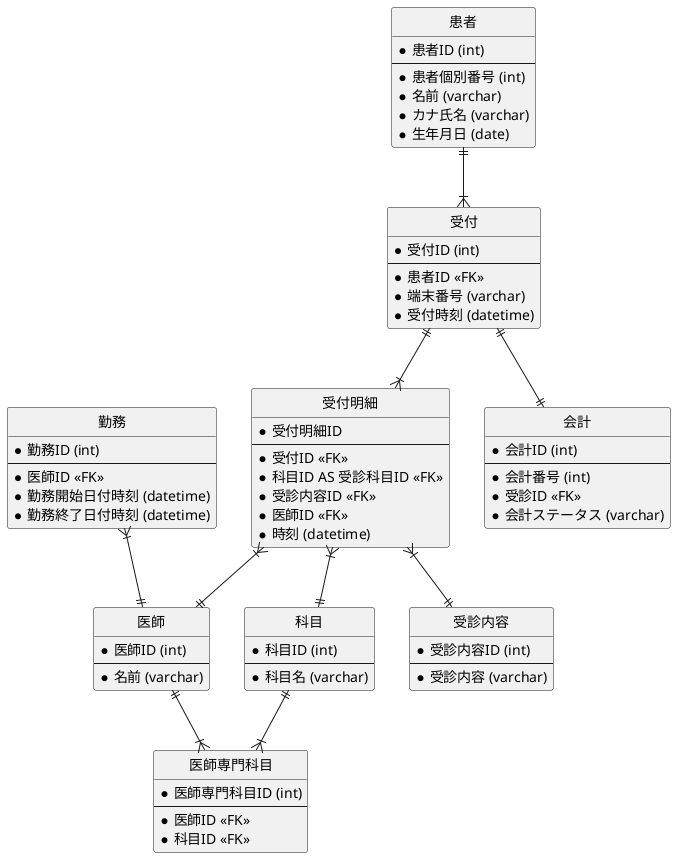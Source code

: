 @startuml database-design-2

' hide the spot
hide circle
' avoid problems with angled crows feet
' skinparam linetype ortho

entity 受付 {
  *受付ID (int)
  --
  *患者ID <<FK>>
  *端末番号 (varchar)
  *受付時刻 (datetime)
}

entity 受付明細 {
  *受付明細ID
  --
  *受付ID <<FK>>
  *科目ID AS 受診科目ID <<FK>>
  *受診内容ID <<FK>>
  *医師ID <<FK>>
  *時刻 (datetime)
}

entity 患者 {
  *患者ID (int)
  --
  *患者個別番号 (int)
  *名前 (varchar)
  *カナ氏名 (varchar)
  *生年月日 (date)
}

entity 受診内容 {
  *受診内容ID (int)
  --
  *受診内容 (varchar)
}

entity 医師 {
  *医師ID (int)
  --
  *名前 (varchar)
}

entity 科目 {
  *科目ID (int)
  --
  *科目名 (varchar)
}

entity 医師専門科目 {
  *医師専門科目ID (int)
  --
  *医師ID <<FK>>
  *科目ID <<FK>>
}

entity 会計 {
  *会計ID (int)
  --
  *会計番号 (int)
  *受診ID <<FK>>
  *会計ステータス (varchar)
}

entity 勤務 {
  *勤務ID (int)
  --
  *医師ID <<FK>>
  *勤務開始日付時刻 (datetime)
  *勤務終了日付時刻 (datetime)
}

患者 ||--|{ 受付
受付 ||--|{ 受付明細
受付明細 }|--|| 科目
受付明細 }|--|| 受診内容
受付明細 }|--|| 医師
医師 ||--|{ 医師専門科目
医師専門科目 }|-u-|| 科目
医師 ||-u-|{ 勤務
受付 ||--|| 会計 

@enduml
